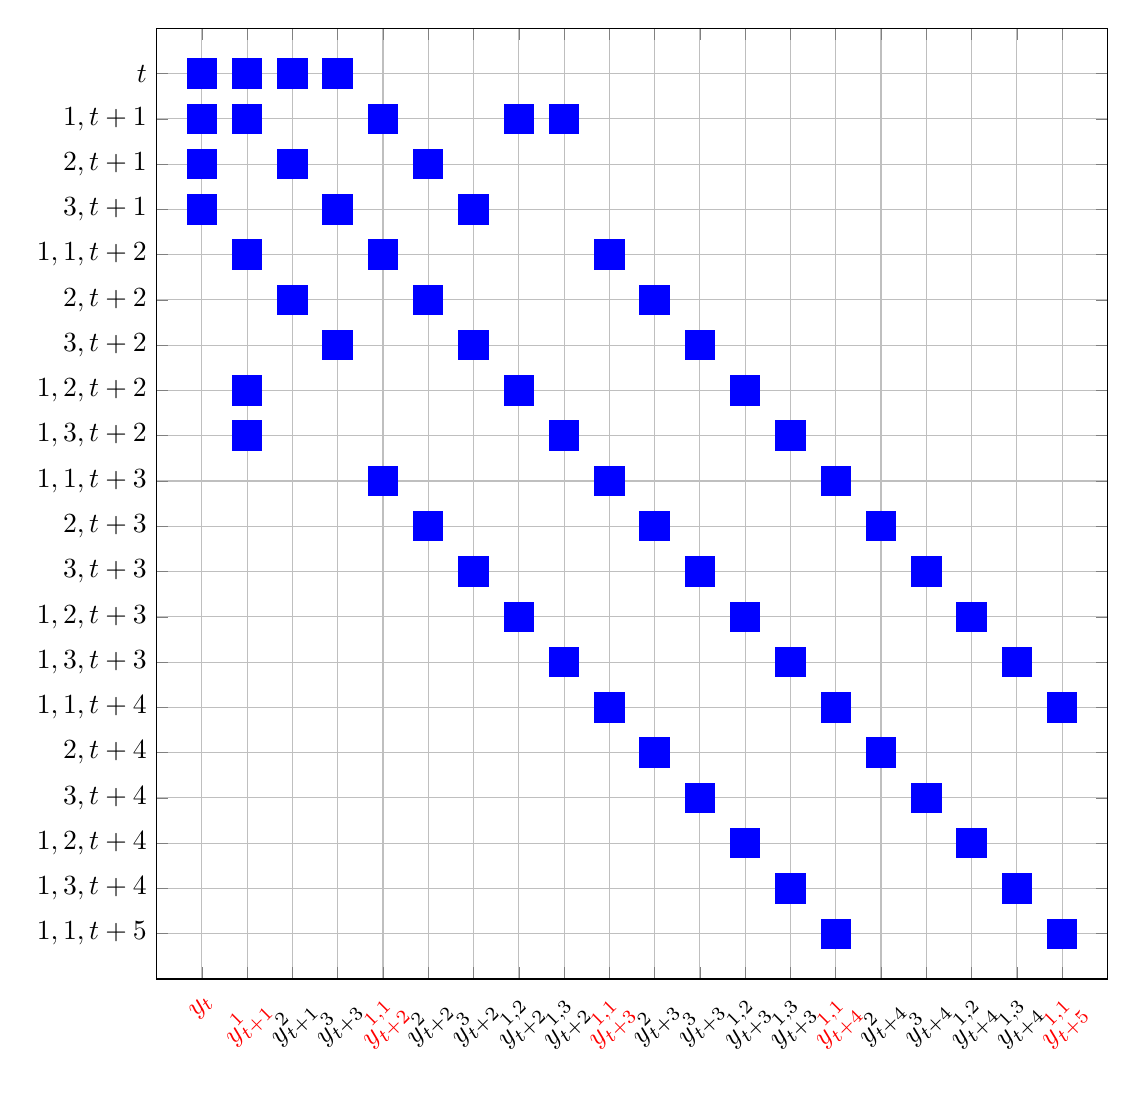 \begin{tikzpicture}

\begin{axis}[%
width=4.754in,
height=4.754in,
at={(1.648in,0.642in)},
scale only axis,
xmin=0,
xmax=21,
xtick={1,2,3,4,5,6,7,8,9,10,11,12,13,14,15,16,17,18,19,20},
xticklabels={{\color{red}$y_{t}$},{\color{red}$y_{t+1}^1$},{$y_{t+1}^2$},{$y_{t+3}^3$},{\color{red}$y_{t+2}^{1,1}$},{$y_{t+2}^2$},{$y_{t+2}^3$},{$y_{t+2}^{1,2}$},{$y_{t+2}^{1,3}$},{\color{red}$y_{t+3}^{1,1}$},{$y_{t+3}^2$},{$y_{t+3}^3$},{$y_{t+3}^{1,2}$},{$y_{t+3}^{1,3}$},{\color{red}$y_{t+4}^{1,1}$},{$y_{t+4}^2$},{$y_{t+4}^3$},{$y_{t+4}^{1,2}$},{$y_{t+4}^{1,3}$},{\color{red}$y_{t+5}^{1,1}$}},
xticklabel style={rotate=45},
y dir=reverse,
ymin=0,
ymax=21,
ytick={1,2,3,4,5,6,7,8,9,10,11,12,13,14,15,16,17,18,19,20},
yticklabels={{$t$},{$1,t+1$},{$2,t+1$},{$3,t+1$},{$1,1,t+2$},{$2,t+2$},{$3,t+2$},{$1,2,t+2$},{$1,3,t+2$},{$1,1,t+3$},{$2,t+3$},{$3,t+3$},{$1,2,t+3$},{$1,3,t+3$},{$1,1,t+4$},{$2,t+4$},{$3,t+4$},{$1,2,t+4$},{$1,3,t+4$},{$1,1,t+5$}},
axis background/.style={fill=white},
xmajorgrids,
ymajorgrids
]
\addplot [color=blue, only marks, mark size=5.3pt, mark=square*, mark options={solid, blue}, forget plot]
  table[row sep=crcr]{%
1	1\\
1	2\\
1	3\\
1	4\\
2	1\\
2	2\\
2	5\\
2	8\\
2	9\\
3	1\\
3	3\\
3	6\\
4	1\\
4	4\\
4	7\\
5	2\\
5	5\\
5	10\\
6	3\\
6	6\\
6	11\\
7	4\\
7	7\\
7	12\\
8	2\\
8	8\\
8	13\\
9	2\\
9	9\\
9	14\\
10	5\\
10	10\\
10	15\\
11	6\\
11	11\\
11	16\\
12	7\\
12	12\\
12	17\\
13	8\\
13	13\\
13	18\\
14	9\\
14	14\\
14	19\\
15	10\\
15	15\\
15	20\\
16	11\\
16	16\\
17	12\\
17	17\\
18	13\\
18	18\\
19	14\\
19	19\\
20	15\\
20	20\\
};
\end{axis}
\end{tikzpicture}%